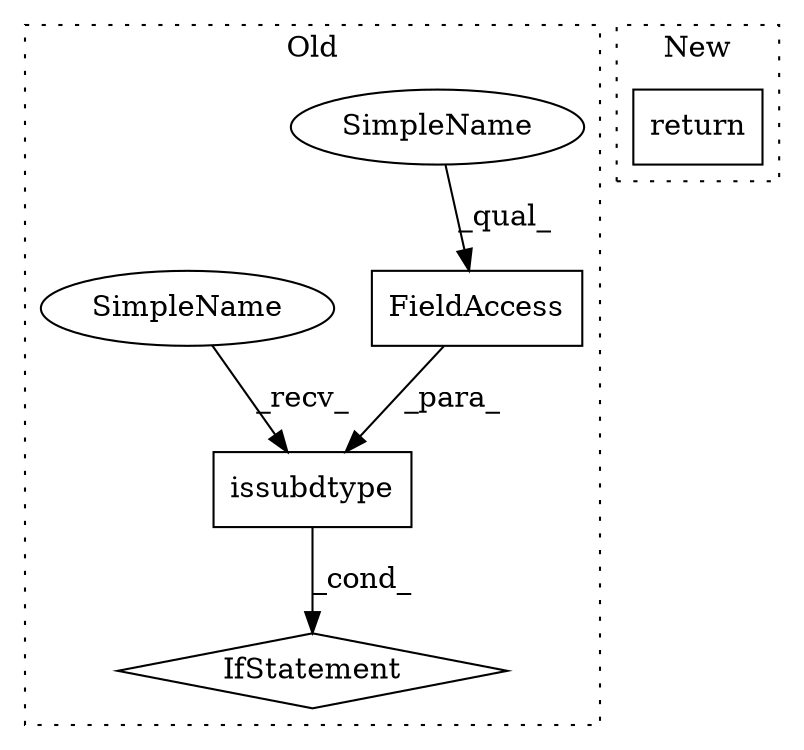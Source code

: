 digraph G {
subgraph cluster0 {
1 [label="issubdtype" a="32" s="13677,13707" l="11,1" shape="box"];
3 [label="FieldAccess" a="22" s="13694" l="13" shape="box"];
4 [label="IfStatement" a="25" s="13708" l="3" shape="diamond"];
5 [label="SimpleName" a="42" s="13694" l="5" shape="ellipse"];
6 [label="SimpleName" a="42" s="13671" l="5" shape="ellipse"];
label = "Old";
style="dotted";
}
subgraph cluster1 {
2 [label="return" a="41" s="15140" l="7" shape="box"];
label = "New";
style="dotted";
}
1 -> 4 [label="_cond_"];
3 -> 1 [label="_para_"];
5 -> 3 [label="_qual_"];
6 -> 1 [label="_recv_"];
}